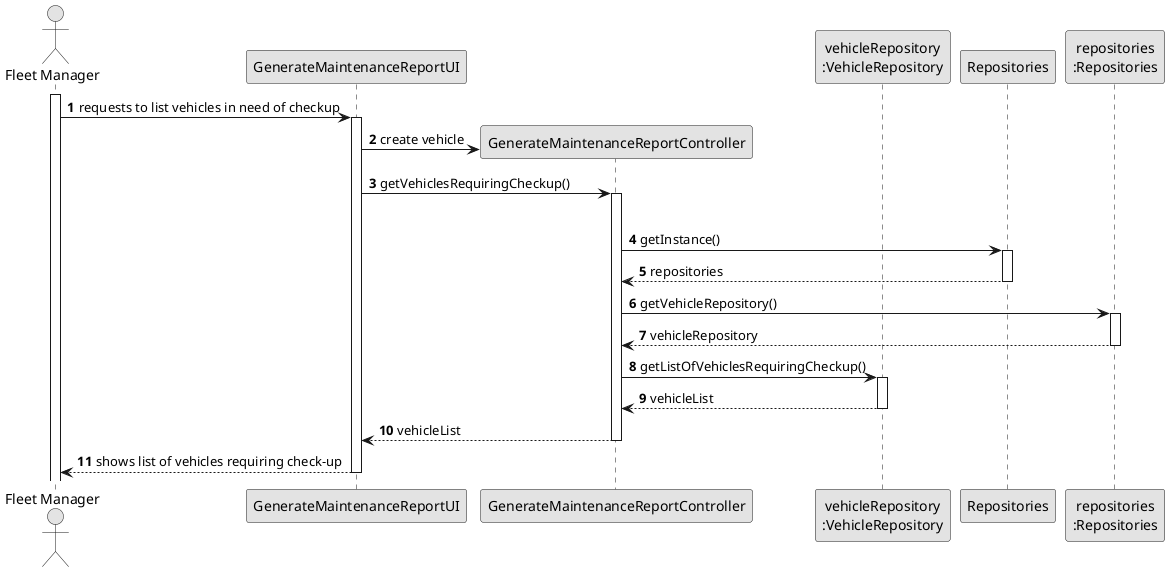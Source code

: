 @startuml
skinparam monochrome true
skinparam packageStyle rectangle
skinparam shadowing false

autonumber

'hide footbox
actor "Fleet Manager" as FM
participant "GenerateMaintenanceReportUI" as UI
participant "GenerateMaintenanceReportController" as CTRL
participant "vehicleRepository\n:VehicleRepository" as VR
participant "Repositories" as RepositorySingleton
participant "repositories\n:Repositories" as PLAT


activate FM

        FM -> UI : requests to list vehicles in need of checkup

        activate UI

'            UI --> ADM : requests data (reference, description,  informal \n description, technical description, duration, cost)
            'create CTRL

            UI -> CTRL** : create vehicle

            UI -> CTRL : getVehiclesRequiringCheckup()
            activate CTRL

                |||
                    CTRL -> RepositorySingleton: getInstance()
                    activate RepositorySingleton

                    RepositorySingleton --> CTRL: repositories
                    deactivate RepositorySingleton

                    CTRL -> PLAT: getVehicleRepository()
                    activate PLAT

                        PLAT --> CTRL: vehicleRepository
                    deactivate PLAT

                CTRL -> VR: getListOfVehiclesRequiringCheckup()
                activate VR

                VR --> CTRL: vehicleList
                deactivate VR

                CTRL --> UI :vehicleList
            deactivate CTRL

            UI --> FM :  shows list of vehicles requiring check-up
        deactivate UI


@enduml
